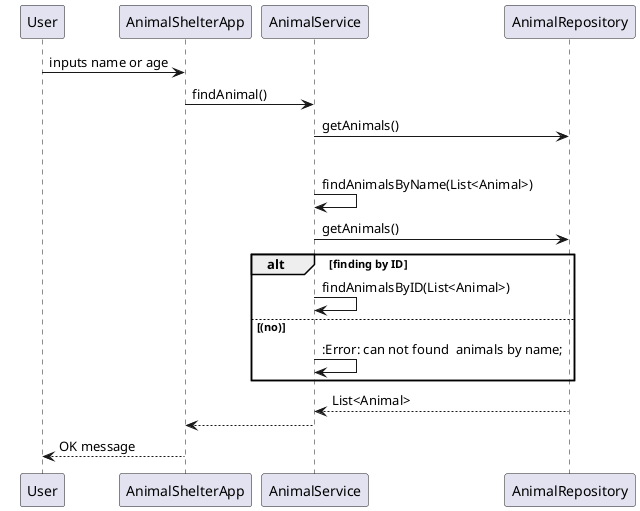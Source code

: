 @startuml

User -> AnimalShelterApp : inputs name or age
AnimalShelterApp -> AnimalService : findAnimal()


AnimalService -> AnimalRepository : getAnimals()



alt finding by name
AnimalService -> AnimalService : findAnimalsByName(List<Animal>)


AnimalService -> AnimalRepository : getAnimals()


alt finding by ID
AnimalService -> AnimalService : findAnimalsByID(List<Animal>)
else (no)
AnimalService -> AnimalService : :Error: can not found  animals by name;
end
AnimalService <-- AnimalRepository : List<Animal>

AnimalService --> AnimalShelterApp

User <-- AnimalShelterApp : OK message
@enduml